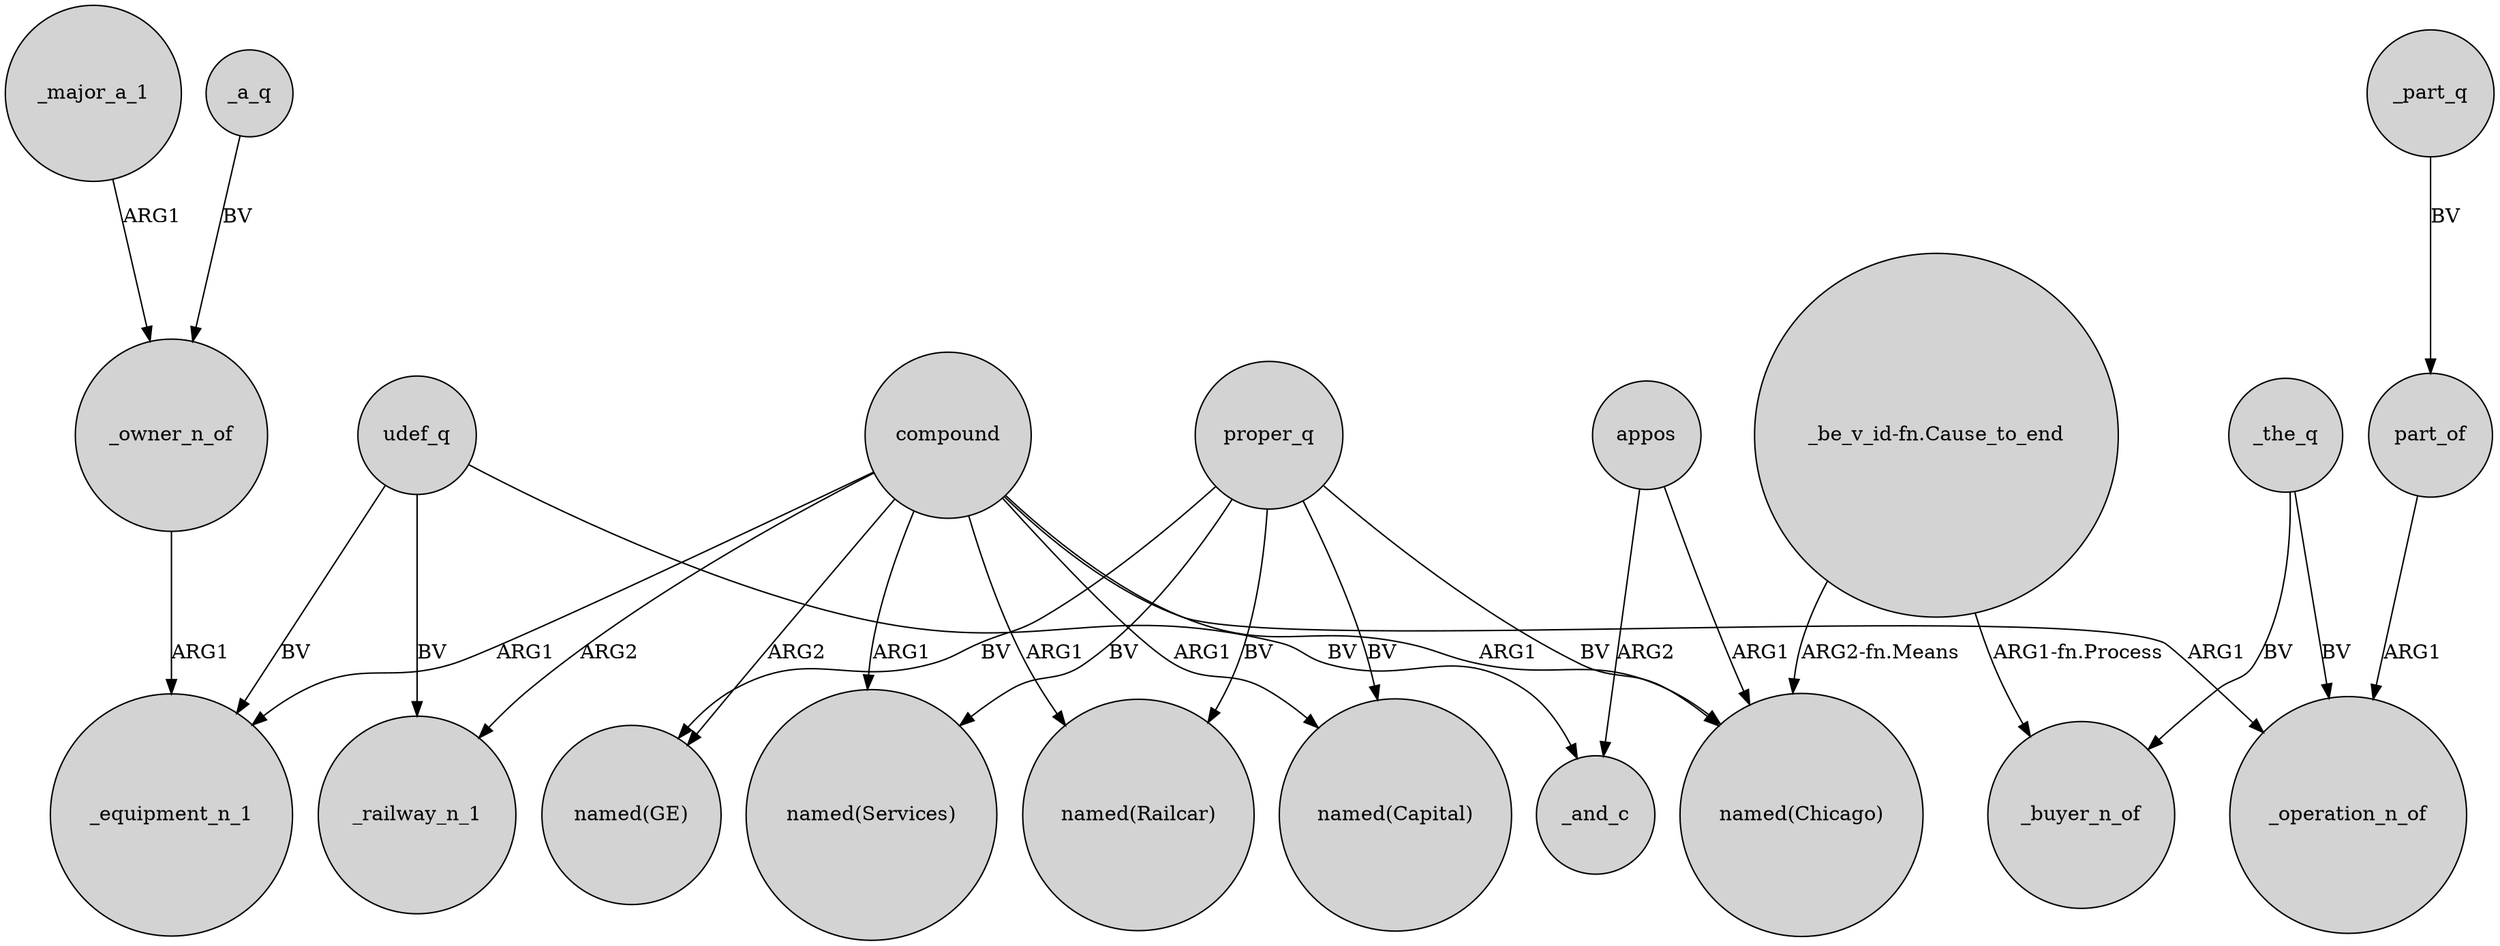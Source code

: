 digraph {
	node [shape=circle style=filled]
	_a_q -> _owner_n_of [label=BV]
	udef_q -> _equipment_n_1 [label=BV]
	udef_q -> _railway_n_1 [label=BV]
	compound -> _equipment_n_1 [label=ARG1]
	appos -> _and_c [label=ARG2]
	_owner_n_of -> _equipment_n_1 [label=ARG1]
	compound -> _railway_n_1 [label=ARG2]
	compound -> "named(Railcar)" [label=ARG1]
	proper_q -> "named(Capital)" [label=BV]
	_major_a_1 -> _owner_n_of [label=ARG1]
	part_of -> _operation_n_of [label=ARG1]
	compound -> _operation_n_of [label=ARG1]
	udef_q -> _and_c [label=BV]
	_the_q -> _operation_n_of [label=BV]
	"_be_v_id-fn.Cause_to_end" -> "named(Chicago)" [label="ARG2-fn.Means"]
	compound -> "named(Services)" [label=ARG1]
	_part_q -> part_of [label=BV]
	proper_q -> "named(Railcar)" [label=BV]
	proper_q -> "named(Chicago)" [label=BV]
	proper_q -> "named(GE)" [label=BV]
	compound -> "named(Chicago)" [label=ARG1]
	_the_q -> _buyer_n_of [label=BV]
	"_be_v_id-fn.Cause_to_end" -> _buyer_n_of [label="ARG1-fn.Process"]
	proper_q -> "named(Services)" [label=BV]
	compound -> "named(GE)" [label=ARG2]
	compound -> "named(Capital)" [label=ARG1]
	appos -> "named(Chicago)" [label=ARG1]
}
